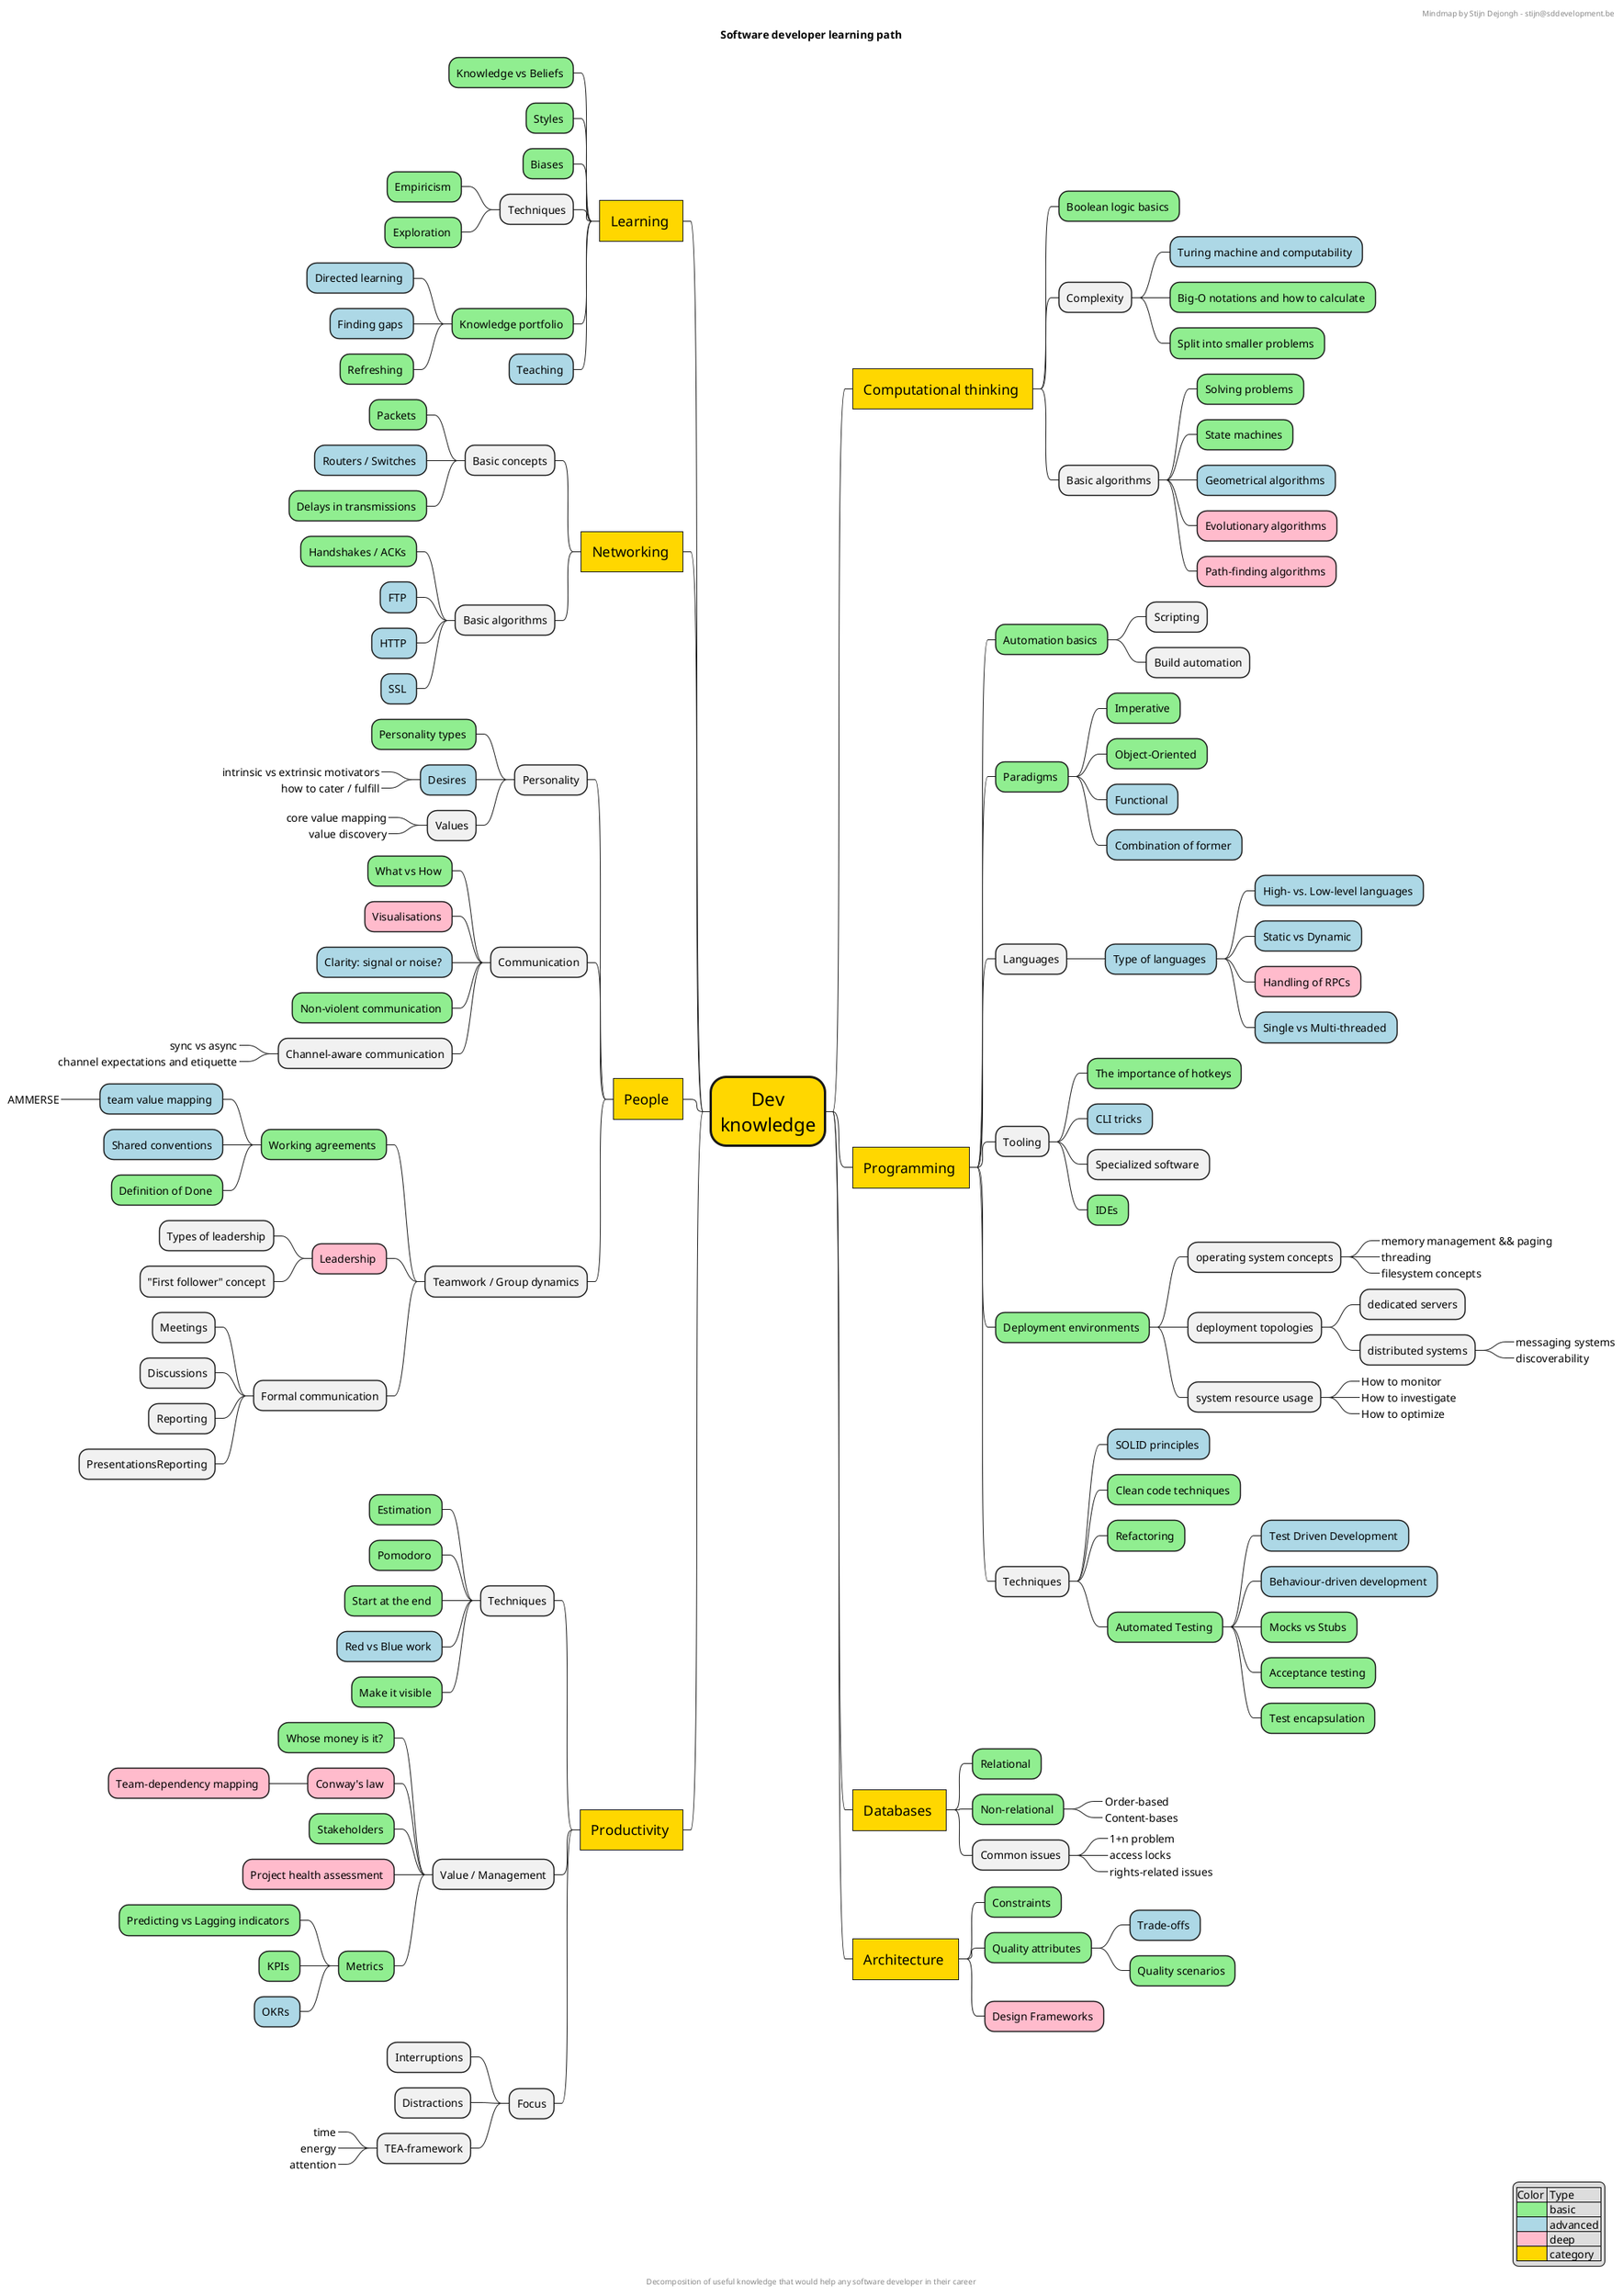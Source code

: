 @startmindmap

title Software developer learning path

<style>
mindmapDiagram {
  .basic {
    BackgroundColor lightgreen
  }
  .advanced {
    BackgroundColor lightblue
  }
  .deep {
    BackgroundColor #FFBBCC
  }
  rootNode {
    Padding 12
    Margin 3
    HorizontalAlignment center
    FontSize 24
    LineThickness 3.0
    BackgroundColor gold
    RoundCorner 40
    MaximumWidth 100
  }
  .category {
    Margin 2
    Padding 14
    BackgroundColor gold
    FontSize 18
    LineThickness 1.0
    RoundCorner 0
    Shadowing 0.0
  }
}
</style>

+ Dev knowledge
-- Learning <<category>>
--- Knowledge vs Beliefs <<basic>>
--- Styles <<basic>>
--- Biases <<basic>>
--- Techniques
---- Empiricism <<basic>>
---- Exploration <<basic>>
--- Knowledge portfolio <<basic>>
---- Directed learning <<advanced>>
---- Finding gaps <<advanced>>
---- Refreshing <<basic>>
--- Teaching <<advanced>>
++ Computational thinking <<category>>
+++ Boolean logic basics <<basic>>
+++ Complexity
++++ Turing machine and computability <<advanced>>
++++ Big-O notations and how to calculate <<basic>>
++++ Split into smaller problems <<basic>>
+++ Basic algorithms
++++ Solving problems <<basic>>
++++ State machines <<basic>>
++++ Geometrical algorithms <<advanced>>
++++ Evolutionary algorithms <<deep>>
++++ Path-finding algorithms <<deep>>
++ Programming <<category>>
+++ Automation basics <<basic>>
++++ Scripting
++++ Build automation
+++ Paradigms <<basic>>
++++ Imperative <<basic>>
++++ Object-Oriented <<basic>>
++++ Functional <<advanced>>
++++ Combination of former <<advanced>>
+++ Languages
++++ Type of languages <<advanced>>
+++++ High- vs. Low-level languages <<advanced>>
+++++ Static vs Dynamic <<advanced>>
+++++ Handling of RPCs <<deep>>
+++++ Single vs Multi-threaded <<advanced>>
+++ Tooling
++++ The importance of hotkeys <<basic>>
++++ CLI tricks <<advanced>>
++++ Specialized software 
++++ IDEs <<basic>>
+++ Deployment environments <<basic>>
++++ operating system concepts
+++++_ memory management && paging
+++++_ threading
+++++_ filesystem concepts
++++ deployment topologies
+++++ dedicated servers
+++++ distributed systems
++++++_ messaging systems
++++++_ discoverability
++++ system resource usage
+++++_ How to monitor
+++++_ How to investigate
+++++_ How to optimize
+++ Techniques
++++ SOLID principles <<advanced>>
++++ Clean code techniques <<basic>>
++++ Refactoring <<basic>>
++++ Automated Testing <<basic>>
+++++ Test Driven Development <<advanced>>
+++++ Behaviour-driven development <<advanced>>
+++++ Mocks vs Stubs <<basic>>
+++++ Acceptance testing <<basic>>
+++++ Test encapsulation <<basic>>
-- Networking <<category>>
--- Basic concepts
---- Packets <<basic>>
---- Routers / Switches <<advanced>>
---- Delays in transmissions <<basic>>
--- Basic algorithms
---- Handshakes / ACKs <<basic>>
---- FTP <<advanced>>
---- HTTP <<advanced>>
---- SSL <<advanced>>
++ Databases <<category>>
+++ Relational <<basic>>
+++ Non-relational <<basic>>
++++_ Order-based 
++++_ Content-bases
+++ Common issues
++++_ 1+n problem
++++_ access locks
++++_ rights-related issues
++ Architecture <<category>>
+++ Constraints <<basic>>
+++ Quality attributes <<basic>>
++++ Trade-offs <<advanced>>
++++ Quality scenarios <<basic>>
+++ Design Frameworks <<deep>>
-- People <<category>>
--- Personality
---- Personality types <<basic>>
---- Desires <<advanced>>
-----_ intrinsic vs extrinsic motivators
-----_ how to cater / fulfill
---- Values
-----_ core value mapping
-----_ value discovery
--- Communication
---- What vs How <<basic>>
---- Visualisations <<deep>>
---- Clarity: signal or noise? <<advanced>>
---- Non-violent communication <<basic>>
---- Channel-aware communication
-----_ sync vs async
-----_ channel expectations and etiquette
--- Teamwork / Group dynamics
---- Working agreements <<basic>>
----- team value mapping <<advanced>>
------_ AMMERSE
----- Shared conventions <<advanced>>
----- Definition of Done <<basic>>
---- Leadership <<deep>>
----- Types of leadership
----- "First follower" concept
---- Formal communication
----- Meetings
----- Discussions
----- Reporting
----- PresentationsReporting

-- Productivity <<category>>
--- Techniques
---- Estimation <<basic>>
---- Pomodoro <<basic>>
---- Start at the end <<basic>>
---- Red vs Blue work <<advanced>>
---- Make it visible <<basic>>
--- Value / Management
---- Whose money is it? <<basic>>
---- Conway's law <<deep>>
----- Team-dependency mapping <<deep>>
---- Stakeholders <<basic>>
---- Project health assessment <<deep>>
---- Metrics <<basic>>
----- Predicting vs Lagging indicators <<basic>>
----- KPIs <<basic>>
----- OKRs <<advanced>>
--- Focus
---- Interruptions
---- Distractions
---- TEA-framework
-----_ time
-----_ energy
-----_ attention

legend right
  |Color | Type |
  | <#lightgreen> | basic |
  | <#lightblue> | advanced |
  | <#FFBBCC> | deep |
  | <#gold> | category |
endlegend

header
Mindmap by Stijn Dejongh - stijn@sddevelopment.be
endheader

center footer Decomposition of useful knowledge that would help any software developer in their career

@endmindmap
